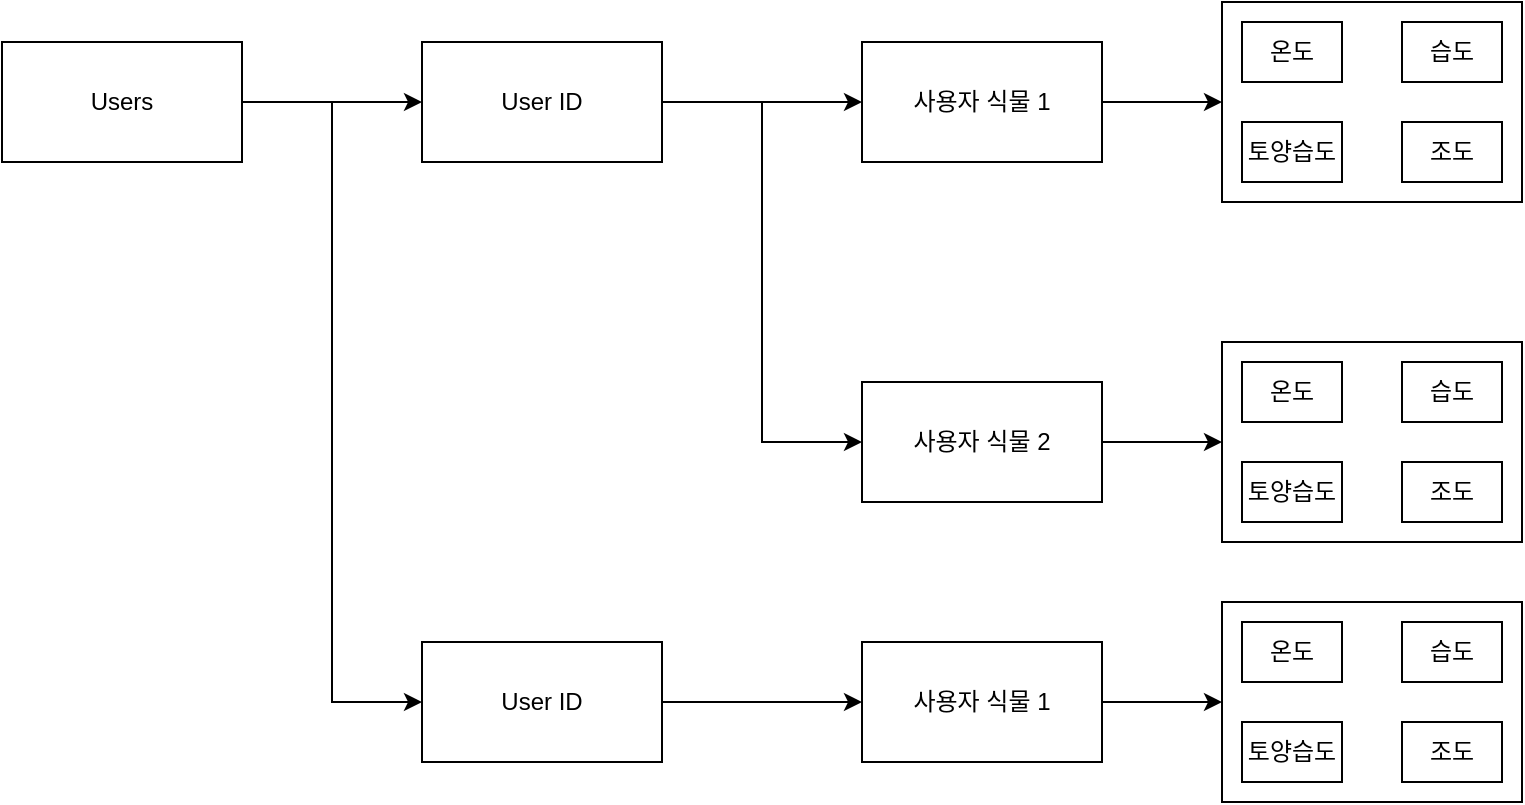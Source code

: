 <mxfile version="21.6.6" type="device">
  <diagram name="페이지-1" id="Kt1OkgyY6xAmogZ7AixX">
    <mxGraphModel dx="1050" dy="566" grid="1" gridSize="10" guides="1" tooltips="1" connect="1" arrows="1" fold="1" page="1" pageScale="1" pageWidth="3300" pageHeight="4681" math="0" shadow="0">
      <root>
        <mxCell id="0" />
        <mxCell id="1" parent="0" />
        <mxCell id="nxtQDcmGcJw3SH-bvicX-14" value="" style="rounded=0;whiteSpace=wrap;html=1;" vertex="1" parent="1">
          <mxGeometry x="740" y="80" width="150" height="100" as="geometry" />
        </mxCell>
        <mxCell id="nxtQDcmGcJw3SH-bvicX-3" style="edgeStyle=orthogonalEdgeStyle;rounded=0;orthogonalLoop=1;jettySize=auto;html=1;entryX=0;entryY=0.5;entryDx=0;entryDy=0;" edge="1" parent="1" source="nxtQDcmGcJw3SH-bvicX-1" target="nxtQDcmGcJw3SH-bvicX-2">
          <mxGeometry relative="1" as="geometry" />
        </mxCell>
        <mxCell id="nxtQDcmGcJw3SH-bvicX-9" style="edgeStyle=orthogonalEdgeStyle;rounded=0;orthogonalLoop=1;jettySize=auto;html=1;exitX=1;exitY=0.5;exitDx=0;exitDy=0;entryX=0;entryY=0.5;entryDx=0;entryDy=0;" edge="1" parent="1" source="nxtQDcmGcJw3SH-bvicX-1" target="nxtQDcmGcJw3SH-bvicX-8">
          <mxGeometry relative="1" as="geometry" />
        </mxCell>
        <mxCell id="nxtQDcmGcJw3SH-bvicX-1" value="Users" style="rounded=0;whiteSpace=wrap;html=1;" vertex="1" parent="1">
          <mxGeometry x="130" y="100" width="120" height="60" as="geometry" />
        </mxCell>
        <mxCell id="nxtQDcmGcJw3SH-bvicX-5" style="edgeStyle=orthogonalEdgeStyle;rounded=0;orthogonalLoop=1;jettySize=auto;html=1;exitX=1;exitY=0.5;exitDx=0;exitDy=0;entryX=0;entryY=0.5;entryDx=0;entryDy=0;" edge="1" parent="1" source="nxtQDcmGcJw3SH-bvicX-2" target="nxtQDcmGcJw3SH-bvicX-4">
          <mxGeometry relative="1" as="geometry" />
        </mxCell>
        <mxCell id="nxtQDcmGcJw3SH-bvicX-7" style="edgeStyle=orthogonalEdgeStyle;rounded=0;orthogonalLoop=1;jettySize=auto;html=1;entryX=0;entryY=0.5;entryDx=0;entryDy=0;" edge="1" parent="1" source="nxtQDcmGcJw3SH-bvicX-2" target="nxtQDcmGcJw3SH-bvicX-6">
          <mxGeometry relative="1" as="geometry" />
        </mxCell>
        <mxCell id="nxtQDcmGcJw3SH-bvicX-2" value="User ID" style="rounded=0;whiteSpace=wrap;html=1;" vertex="1" parent="1">
          <mxGeometry x="340" y="100" width="120" height="60" as="geometry" />
        </mxCell>
        <mxCell id="nxtQDcmGcJw3SH-bvicX-15" style="edgeStyle=orthogonalEdgeStyle;rounded=0;orthogonalLoop=1;jettySize=auto;html=1;exitX=1;exitY=0.5;exitDx=0;exitDy=0;entryX=0;entryY=0.5;entryDx=0;entryDy=0;" edge="1" parent="1" source="nxtQDcmGcJw3SH-bvicX-4" target="nxtQDcmGcJw3SH-bvicX-14">
          <mxGeometry relative="1" as="geometry" />
        </mxCell>
        <mxCell id="nxtQDcmGcJw3SH-bvicX-4" value="사용자 식물 1" style="rounded=0;whiteSpace=wrap;html=1;" vertex="1" parent="1">
          <mxGeometry x="560" y="100" width="120" height="60" as="geometry" />
        </mxCell>
        <mxCell id="nxtQDcmGcJw3SH-bvicX-21" style="edgeStyle=orthogonalEdgeStyle;rounded=0;orthogonalLoop=1;jettySize=auto;html=1;entryX=0;entryY=0.5;entryDx=0;entryDy=0;" edge="1" parent="1" source="nxtQDcmGcJw3SH-bvicX-6" target="nxtQDcmGcJw3SH-bvicX-16">
          <mxGeometry relative="1" as="geometry" />
        </mxCell>
        <mxCell id="nxtQDcmGcJw3SH-bvicX-6" value="사용자 식물 2" style="rounded=0;whiteSpace=wrap;html=1;" vertex="1" parent="1">
          <mxGeometry x="560" y="270" width="120" height="60" as="geometry" />
        </mxCell>
        <mxCell id="nxtQDcmGcJw3SH-bvicX-28" style="edgeStyle=orthogonalEdgeStyle;rounded=0;orthogonalLoop=1;jettySize=auto;html=1;entryX=0;entryY=0.5;entryDx=0;entryDy=0;" edge="1" parent="1" source="nxtQDcmGcJw3SH-bvicX-8" target="nxtQDcmGcJw3SH-bvicX-27">
          <mxGeometry relative="1" as="geometry" />
        </mxCell>
        <mxCell id="nxtQDcmGcJw3SH-bvicX-8" value="User ID" style="rounded=0;whiteSpace=wrap;html=1;" vertex="1" parent="1">
          <mxGeometry x="340" y="400" width="120" height="60" as="geometry" />
        </mxCell>
        <mxCell id="nxtQDcmGcJw3SH-bvicX-10" value="온도" style="rounded=0;whiteSpace=wrap;html=1;" vertex="1" parent="1">
          <mxGeometry x="750" y="90" width="50" height="30" as="geometry" />
        </mxCell>
        <mxCell id="nxtQDcmGcJw3SH-bvicX-11" value="습도" style="rounded=0;whiteSpace=wrap;html=1;" vertex="1" parent="1">
          <mxGeometry x="830" y="90" width="50" height="30" as="geometry" />
        </mxCell>
        <mxCell id="nxtQDcmGcJw3SH-bvicX-12" value="토양습도" style="rounded=0;whiteSpace=wrap;html=1;" vertex="1" parent="1">
          <mxGeometry x="750" y="140" width="50" height="30" as="geometry" />
        </mxCell>
        <mxCell id="nxtQDcmGcJw3SH-bvicX-13" value="조도" style="rounded=0;whiteSpace=wrap;html=1;" vertex="1" parent="1">
          <mxGeometry x="830" y="140" width="50" height="30" as="geometry" />
        </mxCell>
        <mxCell id="nxtQDcmGcJw3SH-bvicX-16" value="" style="rounded=0;whiteSpace=wrap;html=1;" vertex="1" parent="1">
          <mxGeometry x="740" y="250" width="150" height="100" as="geometry" />
        </mxCell>
        <mxCell id="nxtQDcmGcJw3SH-bvicX-17" value="온도" style="rounded=0;whiteSpace=wrap;html=1;" vertex="1" parent="1">
          <mxGeometry x="750" y="260" width="50" height="30" as="geometry" />
        </mxCell>
        <mxCell id="nxtQDcmGcJw3SH-bvicX-18" value="습도" style="rounded=0;whiteSpace=wrap;html=1;" vertex="1" parent="1">
          <mxGeometry x="830" y="260" width="50" height="30" as="geometry" />
        </mxCell>
        <mxCell id="nxtQDcmGcJw3SH-bvicX-19" value="토양습도" style="rounded=0;whiteSpace=wrap;html=1;" vertex="1" parent="1">
          <mxGeometry x="750" y="310" width="50" height="30" as="geometry" />
        </mxCell>
        <mxCell id="nxtQDcmGcJw3SH-bvicX-20" value="조도" style="rounded=0;whiteSpace=wrap;html=1;" vertex="1" parent="1">
          <mxGeometry x="830" y="310" width="50" height="30" as="geometry" />
        </mxCell>
        <mxCell id="nxtQDcmGcJw3SH-bvicX-22" value="" style="rounded=0;whiteSpace=wrap;html=1;" vertex="1" parent="1">
          <mxGeometry x="740" y="380" width="150" height="100" as="geometry" />
        </mxCell>
        <mxCell id="nxtQDcmGcJw3SH-bvicX-23" value="온도" style="rounded=0;whiteSpace=wrap;html=1;" vertex="1" parent="1">
          <mxGeometry x="750" y="390" width="50" height="30" as="geometry" />
        </mxCell>
        <mxCell id="nxtQDcmGcJw3SH-bvicX-24" value="습도" style="rounded=0;whiteSpace=wrap;html=1;" vertex="1" parent="1">
          <mxGeometry x="830" y="390" width="50" height="30" as="geometry" />
        </mxCell>
        <mxCell id="nxtQDcmGcJw3SH-bvicX-25" value="토양습도" style="rounded=0;whiteSpace=wrap;html=1;" vertex="1" parent="1">
          <mxGeometry x="750" y="440" width="50" height="30" as="geometry" />
        </mxCell>
        <mxCell id="nxtQDcmGcJw3SH-bvicX-26" value="조도" style="rounded=0;whiteSpace=wrap;html=1;" vertex="1" parent="1">
          <mxGeometry x="830" y="440" width="50" height="30" as="geometry" />
        </mxCell>
        <mxCell id="nxtQDcmGcJw3SH-bvicX-29" style="edgeStyle=orthogonalEdgeStyle;rounded=0;orthogonalLoop=1;jettySize=auto;html=1;entryX=0;entryY=0.5;entryDx=0;entryDy=0;" edge="1" parent="1" source="nxtQDcmGcJw3SH-bvicX-27" target="nxtQDcmGcJw3SH-bvicX-22">
          <mxGeometry relative="1" as="geometry" />
        </mxCell>
        <mxCell id="nxtQDcmGcJw3SH-bvicX-27" value="사용자 식물 1" style="rounded=0;whiteSpace=wrap;html=1;" vertex="1" parent="1">
          <mxGeometry x="560" y="400" width="120" height="60" as="geometry" />
        </mxCell>
      </root>
    </mxGraphModel>
  </diagram>
</mxfile>
